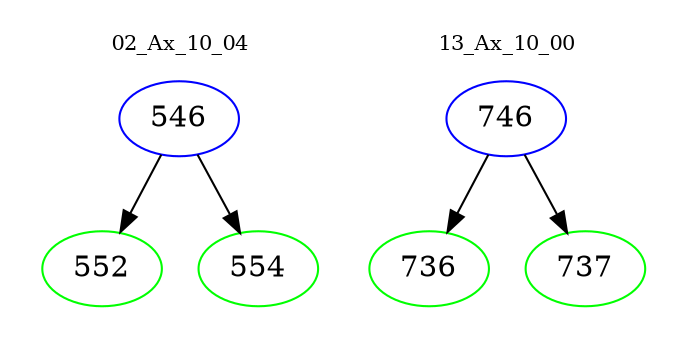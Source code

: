 digraph{
subgraph cluster_0 {
color = white
label = "02_Ax_10_04";
fontsize=10;
T0_546 [label="546", color="blue"]
T0_546 -> T0_552 [color="black"]
T0_552 [label="552", color="green"]
T0_546 -> T0_554 [color="black"]
T0_554 [label="554", color="green"]
}
subgraph cluster_1 {
color = white
label = "13_Ax_10_00";
fontsize=10;
T1_746 [label="746", color="blue"]
T1_746 -> T1_736 [color="black"]
T1_736 [label="736", color="green"]
T1_746 -> T1_737 [color="black"]
T1_737 [label="737", color="green"]
}
}
